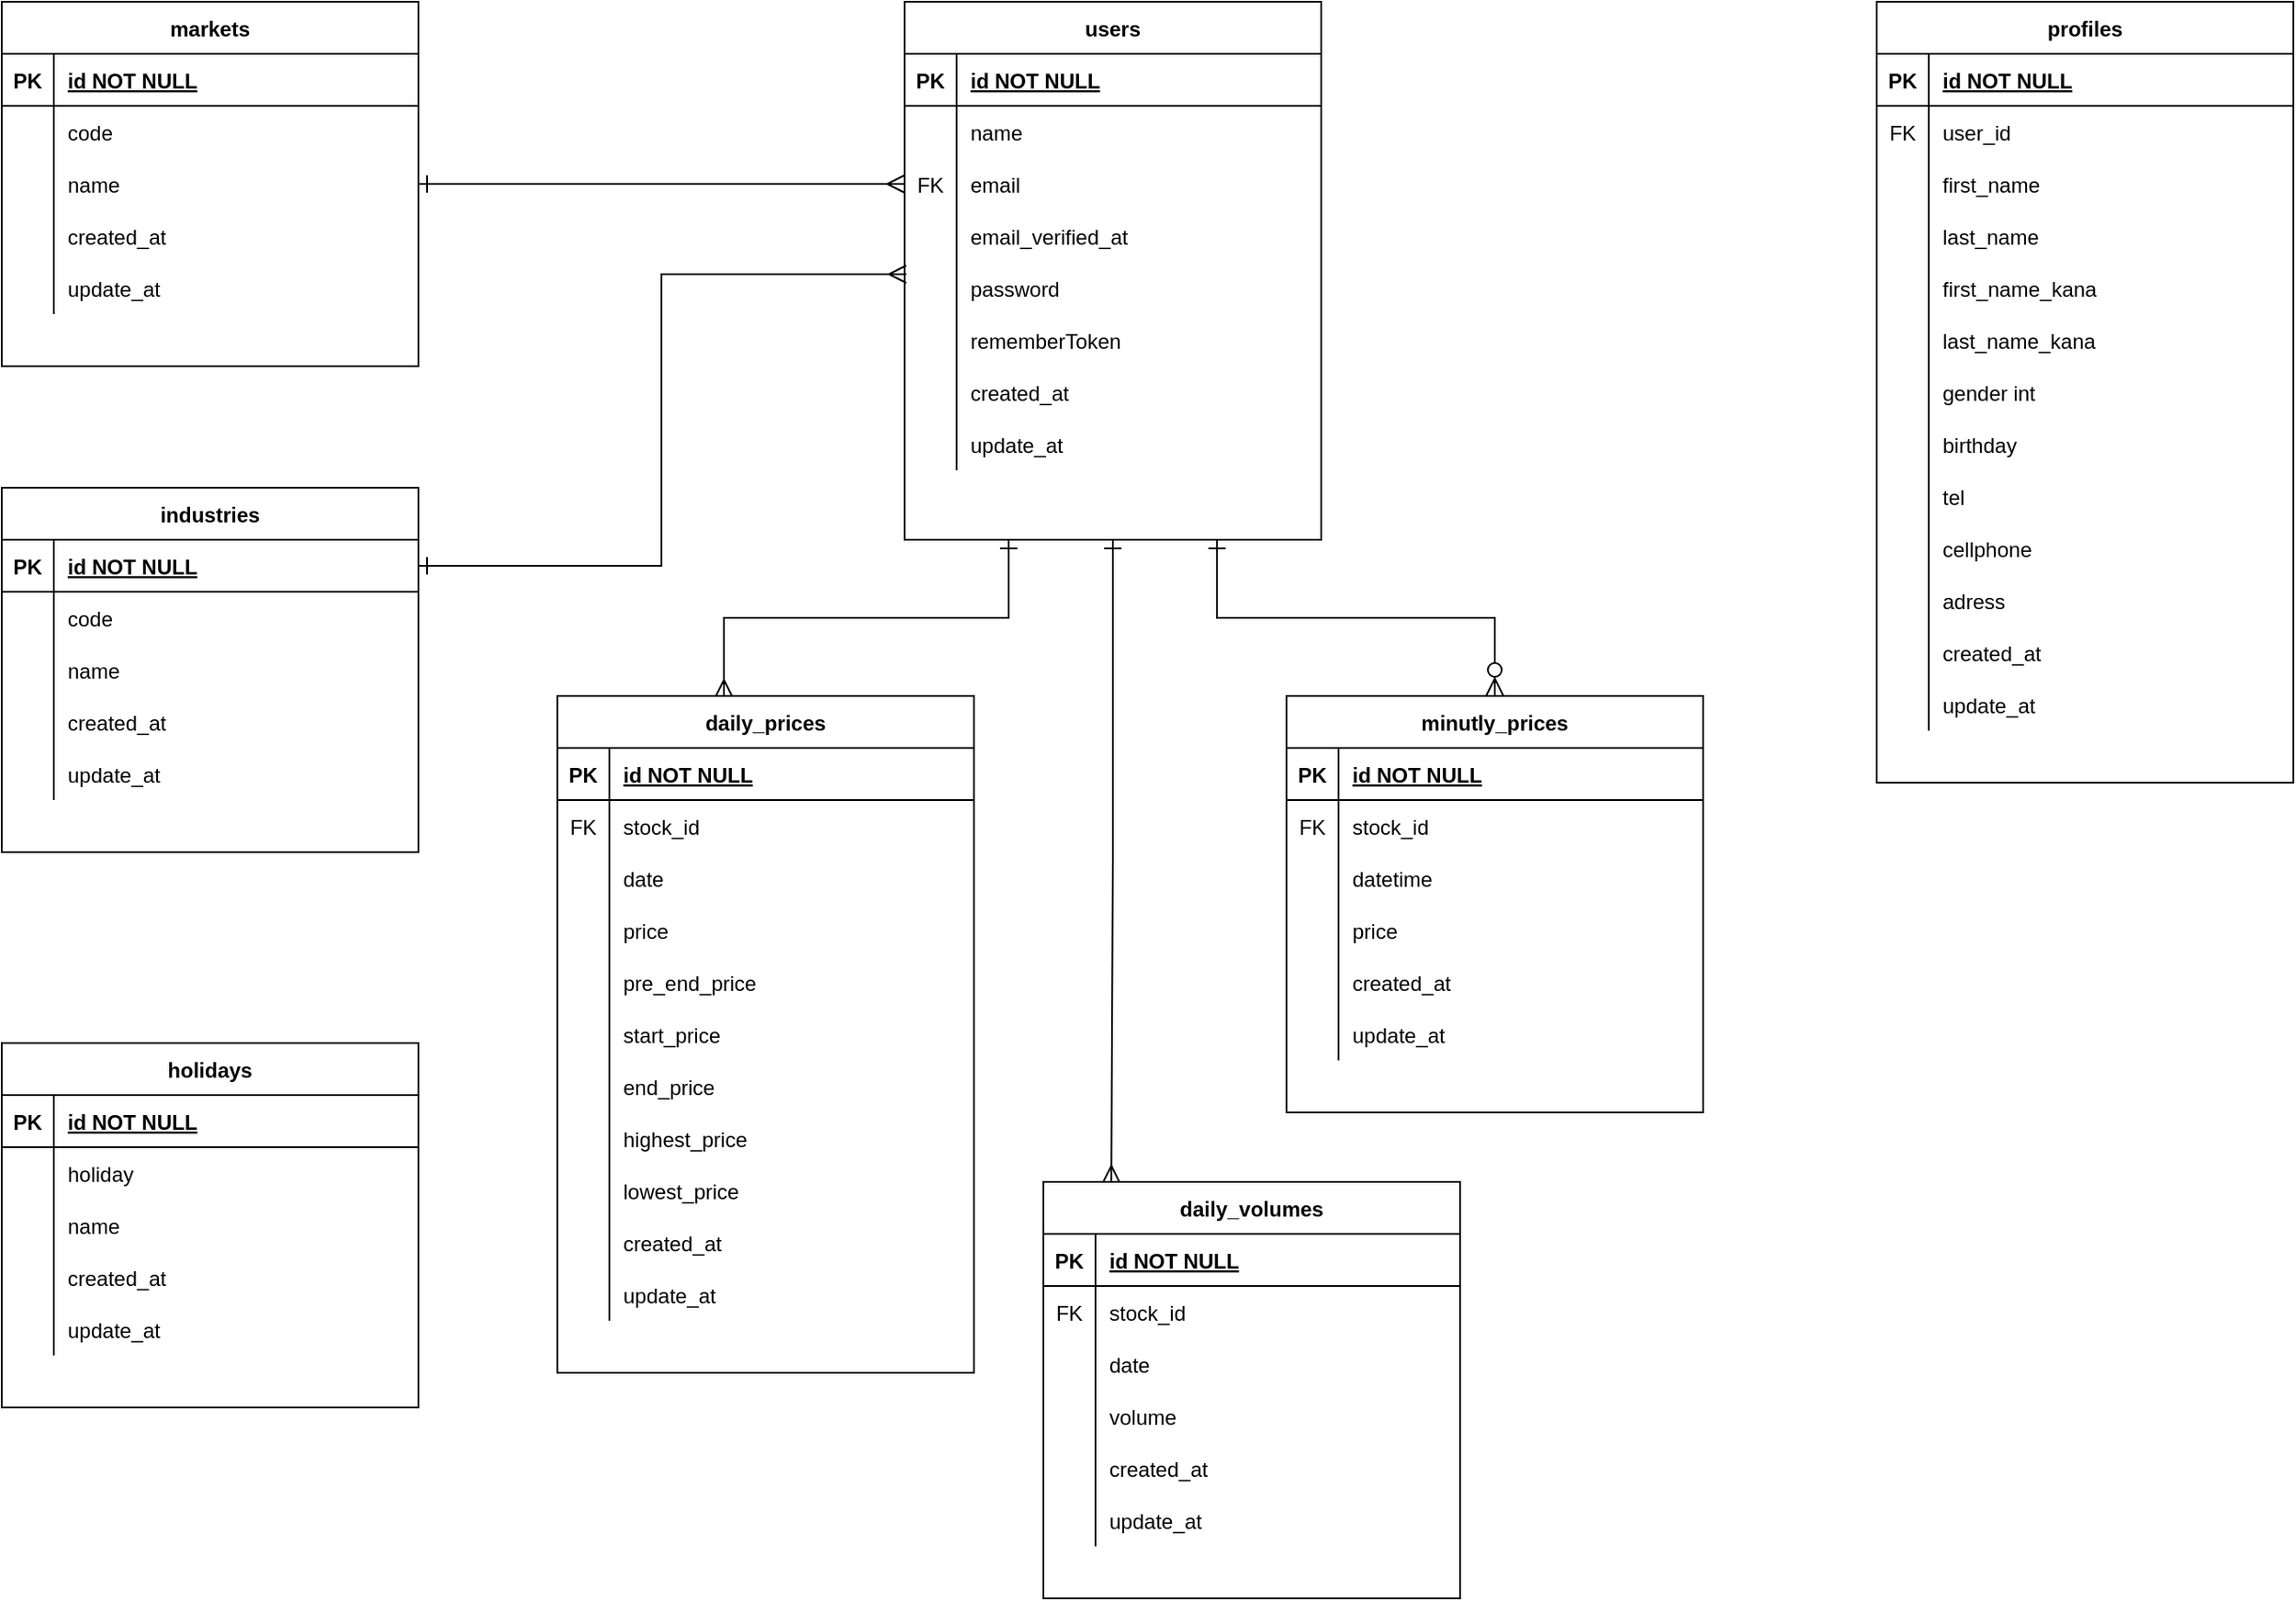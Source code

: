 <mxfile version="14.9.7" type="github">
  <diagram id="R2lEEEUBdFMjLlhIrx00" name="Page-1">
    <mxGraphModel dx="962" dy="717" grid="1" gridSize="10" guides="1" tooltips="1" connect="1" arrows="1" fold="1" page="1" pageScale="1" pageWidth="3300" pageHeight="4681" math="0" shadow="0" extFonts="Permanent Marker^https://fonts.googleapis.com/css?family=Permanent+Marker">
      <root>
        <mxCell id="0" />
        <mxCell id="1" parent="0" />
        <mxCell id="QqjxY-3kE29Jugi3b9Gs-132" style="edgeStyle=orthogonalEdgeStyle;rounded=0;orthogonalLoop=1;jettySize=auto;html=1;exitX=0.25;exitY=1;exitDx=0;exitDy=0;entryX=0.4;entryY=0.002;entryDx=0;entryDy=0;entryPerimeter=0;startArrow=ERone;startFill=0;endArrow=ERmany;endFill=0;startSize=8;endSize=8;" parent="1" source="luMNdFq9stzjh2Ka0eHw-7" target="QqjxY-3kE29Jugi3b9Gs-40" edge="1">
          <mxGeometry relative="1" as="geometry" />
        </mxCell>
        <mxCell id="QqjxY-3kE29Jugi3b9Gs-133" style="edgeStyle=orthogonalEdgeStyle;rounded=0;orthogonalLoop=1;jettySize=auto;html=1;exitX=0.5;exitY=1;exitDx=0;exitDy=0;entryX=0.163;entryY=0.003;entryDx=0;entryDy=0;entryPerimeter=0;startArrow=ERone;startFill=0;endArrow=ERmany;endFill=0;startSize=8;endSize=8;" parent="1" source="luMNdFq9stzjh2Ka0eHw-7" target="QqjxY-3kE29Jugi3b9Gs-111" edge="1">
          <mxGeometry relative="1" as="geometry" />
        </mxCell>
        <mxCell id="QqjxY-3kE29Jugi3b9Gs-134" style="edgeStyle=orthogonalEdgeStyle;rounded=0;orthogonalLoop=1;jettySize=auto;html=1;exitX=0.75;exitY=1;exitDx=0;exitDy=0;startArrow=ERone;startFill=0;endArrow=ERzeroToMany;endFill=1;startSize=8;endSize=8;" parent="1" source="luMNdFq9stzjh2Ka0eHw-7" target="QqjxY-3kE29Jugi3b9Gs-77" edge="1">
          <mxGeometry relative="1" as="geometry" />
        </mxCell>
        <mxCell id="luMNdFq9stzjh2Ka0eHw-7" value="users" style="shape=table;startSize=30;container=1;collapsible=1;childLayout=tableLayout;fixedRows=1;rowLines=0;fontStyle=1;align=center;resizeLast=1;" parent="1" vertex="1">
          <mxGeometry x="560" y="80" width="240" height="310" as="geometry" />
        </mxCell>
        <mxCell id="luMNdFq9stzjh2Ka0eHw-8" value="" style="shape=partialRectangle;collapsible=0;dropTarget=0;pointerEvents=0;fillColor=none;points=[[0,0.5],[1,0.5]];portConstraint=eastwest;top=0;left=0;right=0;bottom=1;" parent="luMNdFq9stzjh2Ka0eHw-7" vertex="1">
          <mxGeometry y="30" width="240" height="30" as="geometry" />
        </mxCell>
        <mxCell id="luMNdFq9stzjh2Ka0eHw-9" value="PK" style="shape=partialRectangle;overflow=hidden;connectable=0;fillColor=none;top=0;left=0;bottom=0;right=0;fontStyle=1;" parent="luMNdFq9stzjh2Ka0eHw-8" vertex="1">
          <mxGeometry width="30" height="30" as="geometry" />
        </mxCell>
        <mxCell id="luMNdFq9stzjh2Ka0eHw-10" value="id NOT NULL " style="shape=partialRectangle;overflow=hidden;connectable=0;fillColor=none;top=0;left=0;bottom=0;right=0;align=left;spacingLeft=6;fontStyle=5;" parent="luMNdFq9stzjh2Ka0eHw-8" vertex="1">
          <mxGeometry x="30" width="210" height="30" as="geometry" />
        </mxCell>
        <mxCell id="8IFWMhZdPjhICzUcixx3-1" value="" style="shape=partialRectangle;collapsible=0;dropTarget=0;pointerEvents=0;fillColor=none;points=[[0,0.5],[1,0.5]];portConstraint=eastwest;top=0;left=0;right=0;bottom=0;" parent="luMNdFq9stzjh2Ka0eHw-7" vertex="1">
          <mxGeometry y="60" width="240" height="30" as="geometry" />
        </mxCell>
        <mxCell id="8IFWMhZdPjhICzUcixx3-2" value="" style="shape=partialRectangle;overflow=hidden;connectable=0;fillColor=none;top=0;left=0;bottom=0;right=0;" parent="8IFWMhZdPjhICzUcixx3-1" vertex="1">
          <mxGeometry width="30" height="30" as="geometry" />
        </mxCell>
        <mxCell id="8IFWMhZdPjhICzUcixx3-3" value="name" style="shape=partialRectangle;overflow=hidden;connectable=0;fillColor=none;top=0;left=0;bottom=0;right=0;align=left;spacingLeft=6;" parent="8IFWMhZdPjhICzUcixx3-1" vertex="1">
          <mxGeometry x="30" width="210" height="30" as="geometry" />
        </mxCell>
        <mxCell id="QqjxY-3kE29Jugi3b9Gs-56" value="" style="shape=partialRectangle;collapsible=0;dropTarget=0;pointerEvents=0;fillColor=none;points=[[0,0.5],[1,0.5]];portConstraint=eastwest;top=0;left=0;right=0;bottom=0;" parent="luMNdFq9stzjh2Ka0eHw-7" vertex="1">
          <mxGeometry y="90" width="240" height="30" as="geometry" />
        </mxCell>
        <mxCell id="QqjxY-3kE29Jugi3b9Gs-57" value="FK" style="shape=partialRectangle;overflow=hidden;connectable=0;fillColor=none;top=0;left=0;bottom=0;right=0;" parent="QqjxY-3kE29Jugi3b9Gs-56" vertex="1">
          <mxGeometry width="30" height="30" as="geometry" />
        </mxCell>
        <mxCell id="QqjxY-3kE29Jugi3b9Gs-58" value="email" style="shape=partialRectangle;overflow=hidden;connectable=0;fillColor=none;top=0;left=0;bottom=0;right=0;align=left;spacingLeft=6;" parent="QqjxY-3kE29Jugi3b9Gs-56" vertex="1">
          <mxGeometry x="30" width="210" height="30" as="geometry" />
        </mxCell>
        <mxCell id="jC6s9RY2C1J-z2Q5p8fA-4" value="" style="shape=partialRectangle;collapsible=0;dropTarget=0;pointerEvents=0;fillColor=none;points=[[0,0.5],[1,0.5]];portConstraint=eastwest;top=0;left=0;right=0;bottom=0;" vertex="1" parent="luMNdFq9stzjh2Ka0eHw-7">
          <mxGeometry y="120" width="240" height="30" as="geometry" />
        </mxCell>
        <mxCell id="jC6s9RY2C1J-z2Q5p8fA-5" value="" style="shape=partialRectangle;overflow=hidden;connectable=0;fillColor=none;top=0;left=0;bottom=0;right=0;" vertex="1" parent="jC6s9RY2C1J-z2Q5p8fA-4">
          <mxGeometry width="30" height="30" as="geometry" />
        </mxCell>
        <mxCell id="jC6s9RY2C1J-z2Q5p8fA-6" value="email_verified_at" style="shape=partialRectangle;overflow=hidden;connectable=0;fillColor=none;top=0;left=0;bottom=0;right=0;align=left;spacingLeft=6;" vertex="1" parent="jC6s9RY2C1J-z2Q5p8fA-4">
          <mxGeometry x="30" width="210" height="30" as="geometry" />
        </mxCell>
        <mxCell id="jC6s9RY2C1J-z2Q5p8fA-7" value="" style="shape=partialRectangle;collapsible=0;dropTarget=0;pointerEvents=0;fillColor=none;points=[[0,0.5],[1,0.5]];portConstraint=eastwest;top=0;left=0;right=0;bottom=0;" vertex="1" parent="luMNdFq9stzjh2Ka0eHw-7">
          <mxGeometry y="150" width="240" height="30" as="geometry" />
        </mxCell>
        <mxCell id="jC6s9RY2C1J-z2Q5p8fA-8" value="" style="shape=partialRectangle;overflow=hidden;connectable=0;fillColor=none;top=0;left=0;bottom=0;right=0;" vertex="1" parent="jC6s9RY2C1J-z2Q5p8fA-7">
          <mxGeometry width="30" height="30" as="geometry" />
        </mxCell>
        <mxCell id="jC6s9RY2C1J-z2Q5p8fA-9" value="password" style="shape=partialRectangle;overflow=hidden;connectable=0;fillColor=none;top=0;left=0;bottom=0;right=0;align=left;spacingLeft=6;" vertex="1" parent="jC6s9RY2C1J-z2Q5p8fA-7">
          <mxGeometry x="30" width="210" height="30" as="geometry" />
        </mxCell>
        <mxCell id="jC6s9RY2C1J-z2Q5p8fA-10" value="" style="shape=partialRectangle;collapsible=0;dropTarget=0;pointerEvents=0;fillColor=none;points=[[0,0.5],[1,0.5]];portConstraint=eastwest;top=0;left=0;right=0;bottom=0;" vertex="1" parent="luMNdFq9stzjh2Ka0eHw-7">
          <mxGeometry y="180" width="240" height="30" as="geometry" />
        </mxCell>
        <mxCell id="jC6s9RY2C1J-z2Q5p8fA-11" value="" style="shape=partialRectangle;overflow=hidden;connectable=0;fillColor=none;top=0;left=0;bottom=0;right=0;" vertex="1" parent="jC6s9RY2C1J-z2Q5p8fA-10">
          <mxGeometry width="30" height="30" as="geometry" />
        </mxCell>
        <mxCell id="jC6s9RY2C1J-z2Q5p8fA-12" value="rememberToken" style="shape=partialRectangle;overflow=hidden;connectable=0;fillColor=none;top=0;left=0;bottom=0;right=0;align=left;spacingLeft=6;" vertex="1" parent="jC6s9RY2C1J-z2Q5p8fA-10">
          <mxGeometry x="30" width="210" height="30" as="geometry" />
        </mxCell>
        <mxCell id="QqjxY-3kE29Jugi3b9Gs-2" value="" style="shape=partialRectangle;collapsible=0;dropTarget=0;pointerEvents=0;fillColor=none;points=[[0,0.5],[1,0.5]];portConstraint=eastwest;top=0;left=0;right=0;bottom=0;" parent="luMNdFq9stzjh2Ka0eHw-7" vertex="1">
          <mxGeometry y="210" width="240" height="30" as="geometry" />
        </mxCell>
        <mxCell id="QqjxY-3kE29Jugi3b9Gs-3" value="" style="shape=partialRectangle;overflow=hidden;connectable=0;fillColor=none;top=0;left=0;bottom=0;right=0;" parent="QqjxY-3kE29Jugi3b9Gs-2" vertex="1">
          <mxGeometry width="30" height="30" as="geometry" />
        </mxCell>
        <mxCell id="QqjxY-3kE29Jugi3b9Gs-4" value="created_at" style="shape=partialRectangle;overflow=hidden;connectable=0;fillColor=none;top=0;left=0;bottom=0;right=0;align=left;spacingLeft=6;" parent="QqjxY-3kE29Jugi3b9Gs-2" vertex="1">
          <mxGeometry x="30" width="210" height="30" as="geometry" />
        </mxCell>
        <mxCell id="QqjxY-3kE29Jugi3b9Gs-5" value="" style="shape=partialRectangle;collapsible=0;dropTarget=0;pointerEvents=0;fillColor=none;points=[[0,0.5],[1,0.5]];portConstraint=eastwest;top=0;left=0;right=0;bottom=0;" parent="luMNdFq9stzjh2Ka0eHw-7" vertex="1">
          <mxGeometry y="240" width="240" height="30" as="geometry" />
        </mxCell>
        <mxCell id="QqjxY-3kE29Jugi3b9Gs-6" value="" style="shape=partialRectangle;overflow=hidden;connectable=0;fillColor=none;top=0;left=0;bottom=0;right=0;" parent="QqjxY-3kE29Jugi3b9Gs-5" vertex="1">
          <mxGeometry width="30" height="30" as="geometry" />
        </mxCell>
        <mxCell id="QqjxY-3kE29Jugi3b9Gs-7" value="update_at" style="shape=partialRectangle;overflow=hidden;connectable=0;fillColor=none;top=0;left=0;bottom=0;right=0;align=left;spacingLeft=6;" parent="QqjxY-3kE29Jugi3b9Gs-5" vertex="1">
          <mxGeometry x="30" width="210" height="30" as="geometry" />
        </mxCell>
        <mxCell id="QqjxY-3kE29Jugi3b9Gs-8" value="markets" style="shape=table;startSize=30;container=1;collapsible=1;childLayout=tableLayout;fixedRows=1;rowLines=0;fontStyle=1;align=center;resizeLast=1;" parent="1" vertex="1">
          <mxGeometry x="40" y="80" width="240" height="210" as="geometry" />
        </mxCell>
        <mxCell id="QqjxY-3kE29Jugi3b9Gs-9" value="" style="shape=partialRectangle;collapsible=0;dropTarget=0;pointerEvents=0;fillColor=none;top=0;left=0;bottom=1;right=0;points=[[0,0.5],[1,0.5]];portConstraint=eastwest;" parent="QqjxY-3kE29Jugi3b9Gs-8" vertex="1">
          <mxGeometry y="30" width="240" height="30" as="geometry" />
        </mxCell>
        <mxCell id="QqjxY-3kE29Jugi3b9Gs-10" value="PK" style="shape=partialRectangle;connectable=0;fillColor=none;top=0;left=0;bottom=0;right=0;fontStyle=1;overflow=hidden;" parent="QqjxY-3kE29Jugi3b9Gs-9" vertex="1">
          <mxGeometry width="30" height="30" as="geometry" />
        </mxCell>
        <mxCell id="QqjxY-3kE29Jugi3b9Gs-11" value="id NOT NULL" style="shape=partialRectangle;connectable=0;fillColor=none;top=0;left=0;bottom=0;right=0;align=left;spacingLeft=6;fontStyle=5;overflow=hidden;" parent="QqjxY-3kE29Jugi3b9Gs-9" vertex="1">
          <mxGeometry x="30" width="210" height="30" as="geometry" />
        </mxCell>
        <mxCell id="QqjxY-3kE29Jugi3b9Gs-12" value="" style="shape=partialRectangle;collapsible=0;dropTarget=0;pointerEvents=0;fillColor=none;top=0;left=0;bottom=0;right=0;points=[[0,0.5],[1,0.5]];portConstraint=eastwest;" parent="QqjxY-3kE29Jugi3b9Gs-8" vertex="1">
          <mxGeometry y="60" width="240" height="30" as="geometry" />
        </mxCell>
        <mxCell id="QqjxY-3kE29Jugi3b9Gs-13" value="" style="shape=partialRectangle;connectable=0;fillColor=none;top=0;left=0;bottom=0;right=0;editable=1;overflow=hidden;" parent="QqjxY-3kE29Jugi3b9Gs-12" vertex="1">
          <mxGeometry width="30" height="30" as="geometry" />
        </mxCell>
        <mxCell id="QqjxY-3kE29Jugi3b9Gs-14" value="code" style="shape=partialRectangle;connectable=0;fillColor=none;top=0;left=0;bottom=0;right=0;align=left;spacingLeft=6;overflow=hidden;" parent="QqjxY-3kE29Jugi3b9Gs-12" vertex="1">
          <mxGeometry x="30" width="210" height="30" as="geometry" />
        </mxCell>
        <mxCell id="QqjxY-3kE29Jugi3b9Gs-15" value="" style="shape=partialRectangle;collapsible=0;dropTarget=0;pointerEvents=0;fillColor=none;top=0;left=0;bottom=0;right=0;points=[[0,0.5],[1,0.5]];portConstraint=eastwest;" parent="QqjxY-3kE29Jugi3b9Gs-8" vertex="1">
          <mxGeometry y="90" width="240" height="30" as="geometry" />
        </mxCell>
        <mxCell id="QqjxY-3kE29Jugi3b9Gs-16" value="" style="shape=partialRectangle;connectable=0;fillColor=none;top=0;left=0;bottom=0;right=0;editable=1;overflow=hidden;" parent="QqjxY-3kE29Jugi3b9Gs-15" vertex="1">
          <mxGeometry width="30" height="30" as="geometry" />
        </mxCell>
        <mxCell id="QqjxY-3kE29Jugi3b9Gs-17" value="name" style="shape=partialRectangle;connectable=0;fillColor=none;top=0;left=0;bottom=0;right=0;align=left;spacingLeft=6;overflow=hidden;" parent="QqjxY-3kE29Jugi3b9Gs-15" vertex="1">
          <mxGeometry x="30" width="210" height="30" as="geometry" />
        </mxCell>
        <mxCell id="QqjxY-3kE29Jugi3b9Gs-18" value="" style="shape=partialRectangle;collapsible=0;dropTarget=0;pointerEvents=0;fillColor=none;top=0;left=0;bottom=0;right=0;points=[[0,0.5],[1,0.5]];portConstraint=eastwest;" parent="QqjxY-3kE29Jugi3b9Gs-8" vertex="1">
          <mxGeometry y="120" width="240" height="30" as="geometry" />
        </mxCell>
        <mxCell id="QqjxY-3kE29Jugi3b9Gs-19" value="" style="shape=partialRectangle;connectable=0;fillColor=none;top=0;left=0;bottom=0;right=0;editable=1;overflow=hidden;" parent="QqjxY-3kE29Jugi3b9Gs-18" vertex="1">
          <mxGeometry width="30" height="30" as="geometry" />
        </mxCell>
        <mxCell id="QqjxY-3kE29Jugi3b9Gs-20" value="created_at" style="shape=partialRectangle;connectable=0;fillColor=none;top=0;left=0;bottom=0;right=0;align=left;spacingLeft=6;overflow=hidden;" parent="QqjxY-3kE29Jugi3b9Gs-18" vertex="1">
          <mxGeometry x="30" width="210" height="30" as="geometry" />
        </mxCell>
        <mxCell id="QqjxY-3kE29Jugi3b9Gs-21" value="" style="shape=partialRectangle;collapsible=0;dropTarget=0;pointerEvents=0;fillColor=none;top=0;left=0;bottom=0;right=0;points=[[0,0.5],[1,0.5]];portConstraint=eastwest;" parent="QqjxY-3kE29Jugi3b9Gs-8" vertex="1">
          <mxGeometry y="150" width="240" height="30" as="geometry" />
        </mxCell>
        <mxCell id="QqjxY-3kE29Jugi3b9Gs-22" value="" style="shape=partialRectangle;connectable=0;fillColor=none;top=0;left=0;bottom=0;right=0;editable=1;overflow=hidden;" parent="QqjxY-3kE29Jugi3b9Gs-21" vertex="1">
          <mxGeometry width="30" height="30" as="geometry" />
        </mxCell>
        <mxCell id="QqjxY-3kE29Jugi3b9Gs-23" value="update_at" style="shape=partialRectangle;connectable=0;fillColor=none;top=0;left=0;bottom=0;right=0;align=left;spacingLeft=6;overflow=hidden;" parent="QqjxY-3kE29Jugi3b9Gs-21" vertex="1">
          <mxGeometry x="30" width="210" height="30" as="geometry" />
        </mxCell>
        <mxCell id="QqjxY-3kE29Jugi3b9Gs-24" value="industries" style="shape=table;startSize=30;container=1;collapsible=1;childLayout=tableLayout;fixedRows=1;rowLines=0;fontStyle=1;align=center;resizeLast=1;" parent="1" vertex="1">
          <mxGeometry x="40" y="360" width="240" height="210" as="geometry" />
        </mxCell>
        <mxCell id="QqjxY-3kE29Jugi3b9Gs-25" value="" style="shape=partialRectangle;collapsible=0;dropTarget=0;pointerEvents=0;fillColor=none;top=0;left=0;bottom=1;right=0;points=[[0,0.5],[1,0.5]];portConstraint=eastwest;" parent="QqjxY-3kE29Jugi3b9Gs-24" vertex="1">
          <mxGeometry y="30" width="240" height="30" as="geometry" />
        </mxCell>
        <mxCell id="QqjxY-3kE29Jugi3b9Gs-26" value="PK" style="shape=partialRectangle;connectable=0;fillColor=none;top=0;left=0;bottom=0;right=0;fontStyle=1;overflow=hidden;" parent="QqjxY-3kE29Jugi3b9Gs-25" vertex="1">
          <mxGeometry width="30" height="30" as="geometry" />
        </mxCell>
        <mxCell id="QqjxY-3kE29Jugi3b9Gs-27" value="id NOT NULL" style="shape=partialRectangle;connectable=0;fillColor=none;top=0;left=0;bottom=0;right=0;align=left;spacingLeft=6;fontStyle=5;overflow=hidden;" parent="QqjxY-3kE29Jugi3b9Gs-25" vertex="1">
          <mxGeometry x="30" width="210" height="30" as="geometry" />
        </mxCell>
        <mxCell id="QqjxY-3kE29Jugi3b9Gs-28" value="" style="shape=partialRectangle;collapsible=0;dropTarget=0;pointerEvents=0;fillColor=none;top=0;left=0;bottom=0;right=0;points=[[0,0.5],[1,0.5]];portConstraint=eastwest;" parent="QqjxY-3kE29Jugi3b9Gs-24" vertex="1">
          <mxGeometry y="60" width="240" height="30" as="geometry" />
        </mxCell>
        <mxCell id="QqjxY-3kE29Jugi3b9Gs-29" value="" style="shape=partialRectangle;connectable=0;fillColor=none;top=0;left=0;bottom=0;right=0;editable=1;overflow=hidden;" parent="QqjxY-3kE29Jugi3b9Gs-28" vertex="1">
          <mxGeometry width="30" height="30" as="geometry" />
        </mxCell>
        <mxCell id="QqjxY-3kE29Jugi3b9Gs-30" value="code" style="shape=partialRectangle;connectable=0;fillColor=none;top=0;left=0;bottom=0;right=0;align=left;spacingLeft=6;overflow=hidden;" parent="QqjxY-3kE29Jugi3b9Gs-28" vertex="1">
          <mxGeometry x="30" width="210" height="30" as="geometry" />
        </mxCell>
        <mxCell id="QqjxY-3kE29Jugi3b9Gs-31" value="" style="shape=partialRectangle;collapsible=0;dropTarget=0;pointerEvents=0;fillColor=none;top=0;left=0;bottom=0;right=0;points=[[0,0.5],[1,0.5]];portConstraint=eastwest;" parent="QqjxY-3kE29Jugi3b9Gs-24" vertex="1">
          <mxGeometry y="90" width="240" height="30" as="geometry" />
        </mxCell>
        <mxCell id="QqjxY-3kE29Jugi3b9Gs-32" value="" style="shape=partialRectangle;connectable=0;fillColor=none;top=0;left=0;bottom=0;right=0;editable=1;overflow=hidden;" parent="QqjxY-3kE29Jugi3b9Gs-31" vertex="1">
          <mxGeometry width="30" height="30" as="geometry" />
        </mxCell>
        <mxCell id="QqjxY-3kE29Jugi3b9Gs-33" value="name" style="shape=partialRectangle;connectable=0;fillColor=none;top=0;left=0;bottom=0;right=0;align=left;spacingLeft=6;overflow=hidden;" parent="QqjxY-3kE29Jugi3b9Gs-31" vertex="1">
          <mxGeometry x="30" width="210" height="30" as="geometry" />
        </mxCell>
        <mxCell id="QqjxY-3kE29Jugi3b9Gs-34" value="" style="shape=partialRectangle;collapsible=0;dropTarget=0;pointerEvents=0;fillColor=none;top=0;left=0;bottom=0;right=0;points=[[0,0.5],[1,0.5]];portConstraint=eastwest;" parent="QqjxY-3kE29Jugi3b9Gs-24" vertex="1">
          <mxGeometry y="120" width="240" height="30" as="geometry" />
        </mxCell>
        <mxCell id="QqjxY-3kE29Jugi3b9Gs-35" value="" style="shape=partialRectangle;connectable=0;fillColor=none;top=0;left=0;bottom=0;right=0;editable=1;overflow=hidden;" parent="QqjxY-3kE29Jugi3b9Gs-34" vertex="1">
          <mxGeometry width="30" height="30" as="geometry" />
        </mxCell>
        <mxCell id="QqjxY-3kE29Jugi3b9Gs-36" value="created_at" style="shape=partialRectangle;connectable=0;fillColor=none;top=0;left=0;bottom=0;right=0;align=left;spacingLeft=6;overflow=hidden;" parent="QqjxY-3kE29Jugi3b9Gs-34" vertex="1">
          <mxGeometry x="30" width="210" height="30" as="geometry" />
        </mxCell>
        <mxCell id="QqjxY-3kE29Jugi3b9Gs-37" value="" style="shape=partialRectangle;collapsible=0;dropTarget=0;pointerEvents=0;fillColor=none;top=0;left=0;bottom=0;right=0;points=[[0,0.5],[1,0.5]];portConstraint=eastwest;" parent="QqjxY-3kE29Jugi3b9Gs-24" vertex="1">
          <mxGeometry y="150" width="240" height="30" as="geometry" />
        </mxCell>
        <mxCell id="QqjxY-3kE29Jugi3b9Gs-38" value="" style="shape=partialRectangle;connectable=0;fillColor=none;top=0;left=0;bottom=0;right=0;editable=1;overflow=hidden;" parent="QqjxY-3kE29Jugi3b9Gs-37" vertex="1">
          <mxGeometry width="30" height="30" as="geometry" />
        </mxCell>
        <mxCell id="QqjxY-3kE29Jugi3b9Gs-39" value="update_at" style="shape=partialRectangle;connectable=0;fillColor=none;top=0;left=0;bottom=0;right=0;align=left;spacingLeft=6;overflow=hidden;" parent="QqjxY-3kE29Jugi3b9Gs-37" vertex="1">
          <mxGeometry x="30" width="210" height="30" as="geometry" />
        </mxCell>
        <mxCell id="QqjxY-3kE29Jugi3b9Gs-40" value="daily_prices" style="shape=table;startSize=30;container=1;collapsible=1;childLayout=tableLayout;fixedRows=1;rowLines=0;fontStyle=1;align=center;resizeLast=1;" parent="1" vertex="1">
          <mxGeometry x="360" y="480" width="240" height="390" as="geometry" />
        </mxCell>
        <mxCell id="QqjxY-3kE29Jugi3b9Gs-41" value="" style="shape=partialRectangle;collapsible=0;dropTarget=0;pointerEvents=0;fillColor=none;top=0;left=0;bottom=1;right=0;points=[[0,0.5],[1,0.5]];portConstraint=eastwest;" parent="QqjxY-3kE29Jugi3b9Gs-40" vertex="1">
          <mxGeometry y="30" width="240" height="30" as="geometry" />
        </mxCell>
        <mxCell id="QqjxY-3kE29Jugi3b9Gs-42" value="PK" style="shape=partialRectangle;connectable=0;fillColor=none;top=0;left=0;bottom=0;right=0;fontStyle=1;overflow=hidden;" parent="QqjxY-3kE29Jugi3b9Gs-41" vertex="1">
          <mxGeometry width="30" height="30" as="geometry" />
        </mxCell>
        <mxCell id="QqjxY-3kE29Jugi3b9Gs-43" value="id NOT NULL" style="shape=partialRectangle;connectable=0;fillColor=none;top=0;left=0;bottom=0;right=0;align=left;spacingLeft=6;fontStyle=5;overflow=hidden;" parent="QqjxY-3kE29Jugi3b9Gs-41" vertex="1">
          <mxGeometry x="30" width="210" height="30" as="geometry" />
        </mxCell>
        <mxCell id="QqjxY-3kE29Jugi3b9Gs-44" value="" style="shape=partialRectangle;collapsible=0;dropTarget=0;pointerEvents=0;fillColor=none;top=0;left=0;bottom=0;right=0;points=[[0,0.5],[1,0.5]];portConstraint=eastwest;" parent="QqjxY-3kE29Jugi3b9Gs-40" vertex="1">
          <mxGeometry y="60" width="240" height="30" as="geometry" />
        </mxCell>
        <mxCell id="QqjxY-3kE29Jugi3b9Gs-45" value="FK" style="shape=partialRectangle;connectable=0;fillColor=none;top=0;left=0;bottom=0;right=0;editable=1;overflow=hidden;" parent="QqjxY-3kE29Jugi3b9Gs-44" vertex="1">
          <mxGeometry width="30" height="30" as="geometry" />
        </mxCell>
        <mxCell id="QqjxY-3kE29Jugi3b9Gs-46" value="stock_id" style="shape=partialRectangle;connectable=0;fillColor=none;top=0;left=0;bottom=0;right=0;align=left;spacingLeft=6;overflow=hidden;" parent="QqjxY-3kE29Jugi3b9Gs-44" vertex="1">
          <mxGeometry x="30" width="210" height="30" as="geometry" />
        </mxCell>
        <mxCell id="QqjxY-3kE29Jugi3b9Gs-47" value="" style="shape=partialRectangle;collapsible=0;dropTarget=0;pointerEvents=0;fillColor=none;top=0;left=0;bottom=0;right=0;points=[[0,0.5],[1,0.5]];portConstraint=eastwest;" parent="QqjxY-3kE29Jugi3b9Gs-40" vertex="1">
          <mxGeometry y="90" width="240" height="30" as="geometry" />
        </mxCell>
        <mxCell id="QqjxY-3kE29Jugi3b9Gs-48" value="" style="shape=partialRectangle;connectable=0;fillColor=none;top=0;left=0;bottom=0;right=0;editable=1;overflow=hidden;" parent="QqjxY-3kE29Jugi3b9Gs-47" vertex="1">
          <mxGeometry width="30" height="30" as="geometry" />
        </mxCell>
        <mxCell id="QqjxY-3kE29Jugi3b9Gs-49" value="date" style="shape=partialRectangle;connectable=0;fillColor=none;top=0;left=0;bottom=0;right=0;align=left;spacingLeft=6;overflow=hidden;" parent="QqjxY-3kE29Jugi3b9Gs-47" vertex="1">
          <mxGeometry x="30" width="210" height="30" as="geometry" />
        </mxCell>
        <mxCell id="QqjxY-3kE29Jugi3b9Gs-59" value="" style="shape=partialRectangle;collapsible=0;dropTarget=0;pointerEvents=0;fillColor=none;top=0;left=0;bottom=0;right=0;points=[[0,0.5],[1,0.5]];portConstraint=eastwest;" parent="QqjxY-3kE29Jugi3b9Gs-40" vertex="1">
          <mxGeometry y="120" width="240" height="30" as="geometry" />
        </mxCell>
        <mxCell id="QqjxY-3kE29Jugi3b9Gs-60" value="" style="shape=partialRectangle;connectable=0;fillColor=none;top=0;left=0;bottom=0;right=0;editable=1;overflow=hidden;" parent="QqjxY-3kE29Jugi3b9Gs-59" vertex="1">
          <mxGeometry width="30" height="30" as="geometry" />
        </mxCell>
        <mxCell id="QqjxY-3kE29Jugi3b9Gs-61" value="price" style="shape=partialRectangle;connectable=0;fillColor=none;top=0;left=0;bottom=0;right=0;align=left;spacingLeft=6;overflow=hidden;" parent="QqjxY-3kE29Jugi3b9Gs-59" vertex="1">
          <mxGeometry x="30" width="210" height="30" as="geometry" />
        </mxCell>
        <mxCell id="QqjxY-3kE29Jugi3b9Gs-62" value="" style="shape=partialRectangle;collapsible=0;dropTarget=0;pointerEvents=0;fillColor=none;top=0;left=0;bottom=0;right=0;points=[[0,0.5],[1,0.5]];portConstraint=eastwest;" parent="QqjxY-3kE29Jugi3b9Gs-40" vertex="1">
          <mxGeometry y="150" width="240" height="30" as="geometry" />
        </mxCell>
        <mxCell id="QqjxY-3kE29Jugi3b9Gs-63" value="" style="shape=partialRectangle;connectable=0;fillColor=none;top=0;left=0;bottom=0;right=0;editable=1;overflow=hidden;" parent="QqjxY-3kE29Jugi3b9Gs-62" vertex="1">
          <mxGeometry width="30" height="30" as="geometry" />
        </mxCell>
        <mxCell id="QqjxY-3kE29Jugi3b9Gs-64" value="pre_end_price" style="shape=partialRectangle;connectable=0;fillColor=none;top=0;left=0;bottom=0;right=0;align=left;spacingLeft=6;overflow=hidden;" parent="QqjxY-3kE29Jugi3b9Gs-62" vertex="1">
          <mxGeometry x="30" width="210" height="30" as="geometry" />
        </mxCell>
        <mxCell id="QqjxY-3kE29Jugi3b9Gs-65" value="" style="shape=partialRectangle;collapsible=0;dropTarget=0;pointerEvents=0;fillColor=none;top=0;left=0;bottom=0;right=0;points=[[0,0.5],[1,0.5]];portConstraint=eastwest;" parent="QqjxY-3kE29Jugi3b9Gs-40" vertex="1">
          <mxGeometry y="180" width="240" height="30" as="geometry" />
        </mxCell>
        <mxCell id="QqjxY-3kE29Jugi3b9Gs-66" value="" style="shape=partialRectangle;connectable=0;fillColor=none;top=0;left=0;bottom=0;right=0;editable=1;overflow=hidden;" parent="QqjxY-3kE29Jugi3b9Gs-65" vertex="1">
          <mxGeometry width="30" height="30" as="geometry" />
        </mxCell>
        <mxCell id="QqjxY-3kE29Jugi3b9Gs-67" value="start_price" style="shape=partialRectangle;connectable=0;fillColor=none;top=0;left=0;bottom=0;right=0;align=left;spacingLeft=6;overflow=hidden;" parent="QqjxY-3kE29Jugi3b9Gs-65" vertex="1">
          <mxGeometry x="30" width="210" height="30" as="geometry" />
        </mxCell>
        <mxCell id="QqjxY-3kE29Jugi3b9Gs-68" value="" style="shape=partialRectangle;collapsible=0;dropTarget=0;pointerEvents=0;fillColor=none;top=0;left=0;bottom=0;right=0;points=[[0,0.5],[1,0.5]];portConstraint=eastwest;" parent="QqjxY-3kE29Jugi3b9Gs-40" vertex="1">
          <mxGeometry y="210" width="240" height="30" as="geometry" />
        </mxCell>
        <mxCell id="QqjxY-3kE29Jugi3b9Gs-69" value="" style="shape=partialRectangle;connectable=0;fillColor=none;top=0;left=0;bottom=0;right=0;editable=1;overflow=hidden;" parent="QqjxY-3kE29Jugi3b9Gs-68" vertex="1">
          <mxGeometry width="30" height="30" as="geometry" />
        </mxCell>
        <mxCell id="QqjxY-3kE29Jugi3b9Gs-70" value="end_price" style="shape=partialRectangle;connectable=0;fillColor=none;top=0;left=0;bottom=0;right=0;align=left;spacingLeft=6;overflow=hidden;" parent="QqjxY-3kE29Jugi3b9Gs-68" vertex="1">
          <mxGeometry x="30" width="210" height="30" as="geometry" />
        </mxCell>
        <mxCell id="QqjxY-3kE29Jugi3b9Gs-71" value="" style="shape=partialRectangle;collapsible=0;dropTarget=0;pointerEvents=0;fillColor=none;top=0;left=0;bottom=0;right=0;points=[[0,0.5],[1,0.5]];portConstraint=eastwest;" parent="QqjxY-3kE29Jugi3b9Gs-40" vertex="1">
          <mxGeometry y="240" width="240" height="30" as="geometry" />
        </mxCell>
        <mxCell id="QqjxY-3kE29Jugi3b9Gs-72" value="" style="shape=partialRectangle;connectable=0;fillColor=none;top=0;left=0;bottom=0;right=0;editable=1;overflow=hidden;" parent="QqjxY-3kE29Jugi3b9Gs-71" vertex="1">
          <mxGeometry width="30" height="30" as="geometry" />
        </mxCell>
        <mxCell id="QqjxY-3kE29Jugi3b9Gs-73" value="highest_price" style="shape=partialRectangle;connectable=0;fillColor=none;top=0;left=0;bottom=0;right=0;align=left;spacingLeft=6;overflow=hidden;" parent="QqjxY-3kE29Jugi3b9Gs-71" vertex="1">
          <mxGeometry x="30" width="210" height="30" as="geometry" />
        </mxCell>
        <mxCell id="QqjxY-3kE29Jugi3b9Gs-74" value="" style="shape=partialRectangle;collapsible=0;dropTarget=0;pointerEvents=0;fillColor=none;top=0;left=0;bottom=0;right=0;points=[[0,0.5],[1,0.5]];portConstraint=eastwest;" parent="QqjxY-3kE29Jugi3b9Gs-40" vertex="1">
          <mxGeometry y="270" width="240" height="30" as="geometry" />
        </mxCell>
        <mxCell id="QqjxY-3kE29Jugi3b9Gs-75" value="" style="shape=partialRectangle;connectable=0;fillColor=none;top=0;left=0;bottom=0;right=0;editable=1;overflow=hidden;" parent="QqjxY-3kE29Jugi3b9Gs-74" vertex="1">
          <mxGeometry width="30" height="30" as="geometry" />
        </mxCell>
        <mxCell id="QqjxY-3kE29Jugi3b9Gs-76" value="lowest_price" style="shape=partialRectangle;connectable=0;fillColor=none;top=0;left=0;bottom=0;right=0;align=left;spacingLeft=6;overflow=hidden;" parent="QqjxY-3kE29Jugi3b9Gs-74" vertex="1">
          <mxGeometry x="30" width="210" height="30" as="geometry" />
        </mxCell>
        <mxCell id="QqjxY-3kE29Jugi3b9Gs-50" value="" style="shape=partialRectangle;collapsible=0;dropTarget=0;pointerEvents=0;fillColor=none;top=0;left=0;bottom=0;right=0;points=[[0,0.5],[1,0.5]];portConstraint=eastwest;" parent="QqjxY-3kE29Jugi3b9Gs-40" vertex="1">
          <mxGeometry y="300" width="240" height="30" as="geometry" />
        </mxCell>
        <mxCell id="QqjxY-3kE29Jugi3b9Gs-51" value="" style="shape=partialRectangle;connectable=0;fillColor=none;top=0;left=0;bottom=0;right=0;editable=1;overflow=hidden;" parent="QqjxY-3kE29Jugi3b9Gs-50" vertex="1">
          <mxGeometry width="30" height="30" as="geometry" />
        </mxCell>
        <mxCell id="QqjxY-3kE29Jugi3b9Gs-52" value="created_at" style="shape=partialRectangle;connectable=0;fillColor=none;top=0;left=0;bottom=0;right=0;align=left;spacingLeft=6;overflow=hidden;" parent="QqjxY-3kE29Jugi3b9Gs-50" vertex="1">
          <mxGeometry x="30" width="210" height="30" as="geometry" />
        </mxCell>
        <mxCell id="QqjxY-3kE29Jugi3b9Gs-53" value="" style="shape=partialRectangle;collapsible=0;dropTarget=0;pointerEvents=0;fillColor=none;top=0;left=0;bottom=0;right=0;points=[[0,0.5],[1,0.5]];portConstraint=eastwest;" parent="QqjxY-3kE29Jugi3b9Gs-40" vertex="1">
          <mxGeometry y="330" width="240" height="30" as="geometry" />
        </mxCell>
        <mxCell id="QqjxY-3kE29Jugi3b9Gs-54" value="" style="shape=partialRectangle;connectable=0;fillColor=none;top=0;left=0;bottom=0;right=0;editable=1;overflow=hidden;" parent="QqjxY-3kE29Jugi3b9Gs-53" vertex="1">
          <mxGeometry width="30" height="30" as="geometry" />
        </mxCell>
        <mxCell id="QqjxY-3kE29Jugi3b9Gs-55" value="update_at" style="shape=partialRectangle;connectable=0;fillColor=none;top=0;left=0;bottom=0;right=0;align=left;spacingLeft=6;overflow=hidden;" parent="QqjxY-3kE29Jugi3b9Gs-53" vertex="1">
          <mxGeometry x="30" width="210" height="30" as="geometry" />
        </mxCell>
        <mxCell id="QqjxY-3kE29Jugi3b9Gs-77" value="minutly_prices" style="shape=table;startSize=30;container=1;collapsible=1;childLayout=tableLayout;fixedRows=1;rowLines=0;fontStyle=1;align=center;resizeLast=1;" parent="1" vertex="1">
          <mxGeometry x="780" y="480" width="240" height="240" as="geometry" />
        </mxCell>
        <mxCell id="QqjxY-3kE29Jugi3b9Gs-78" value="" style="shape=partialRectangle;collapsible=0;dropTarget=0;pointerEvents=0;fillColor=none;top=0;left=0;bottom=1;right=0;points=[[0,0.5],[1,0.5]];portConstraint=eastwest;" parent="QqjxY-3kE29Jugi3b9Gs-77" vertex="1">
          <mxGeometry y="30" width="240" height="30" as="geometry" />
        </mxCell>
        <mxCell id="QqjxY-3kE29Jugi3b9Gs-79" value="PK" style="shape=partialRectangle;connectable=0;fillColor=none;top=0;left=0;bottom=0;right=0;fontStyle=1;overflow=hidden;" parent="QqjxY-3kE29Jugi3b9Gs-78" vertex="1">
          <mxGeometry width="30" height="30" as="geometry" />
        </mxCell>
        <mxCell id="QqjxY-3kE29Jugi3b9Gs-80" value="id NOT NULL" style="shape=partialRectangle;connectable=0;fillColor=none;top=0;left=0;bottom=0;right=0;align=left;spacingLeft=6;fontStyle=5;overflow=hidden;" parent="QqjxY-3kE29Jugi3b9Gs-78" vertex="1">
          <mxGeometry x="30" width="210" height="30" as="geometry" />
        </mxCell>
        <mxCell id="QqjxY-3kE29Jugi3b9Gs-81" value="" style="shape=partialRectangle;collapsible=0;dropTarget=0;pointerEvents=0;fillColor=none;top=0;left=0;bottom=0;right=0;points=[[0,0.5],[1,0.5]];portConstraint=eastwest;" parent="QqjxY-3kE29Jugi3b9Gs-77" vertex="1">
          <mxGeometry y="60" width="240" height="30" as="geometry" />
        </mxCell>
        <mxCell id="QqjxY-3kE29Jugi3b9Gs-82" value="FK" style="shape=partialRectangle;connectable=0;fillColor=none;top=0;left=0;bottom=0;right=0;editable=1;overflow=hidden;" parent="QqjxY-3kE29Jugi3b9Gs-81" vertex="1">
          <mxGeometry width="30" height="30" as="geometry" />
        </mxCell>
        <mxCell id="QqjxY-3kE29Jugi3b9Gs-83" value="stock_id" style="shape=partialRectangle;connectable=0;fillColor=none;top=0;left=0;bottom=0;right=0;align=left;spacingLeft=6;overflow=hidden;" parent="QqjxY-3kE29Jugi3b9Gs-81" vertex="1">
          <mxGeometry x="30" width="210" height="30" as="geometry" />
        </mxCell>
        <mxCell id="QqjxY-3kE29Jugi3b9Gs-84" value="" style="shape=partialRectangle;collapsible=0;dropTarget=0;pointerEvents=0;fillColor=none;top=0;left=0;bottom=0;right=0;points=[[0,0.5],[1,0.5]];portConstraint=eastwest;" parent="QqjxY-3kE29Jugi3b9Gs-77" vertex="1">
          <mxGeometry y="90" width="240" height="30" as="geometry" />
        </mxCell>
        <mxCell id="QqjxY-3kE29Jugi3b9Gs-85" value="" style="shape=partialRectangle;connectable=0;fillColor=none;top=0;left=0;bottom=0;right=0;editable=1;overflow=hidden;" parent="QqjxY-3kE29Jugi3b9Gs-84" vertex="1">
          <mxGeometry width="30" height="30" as="geometry" />
        </mxCell>
        <mxCell id="QqjxY-3kE29Jugi3b9Gs-86" value="datetime" style="shape=partialRectangle;connectable=0;fillColor=none;top=0;left=0;bottom=0;right=0;align=left;spacingLeft=6;overflow=hidden;" parent="QqjxY-3kE29Jugi3b9Gs-84" vertex="1">
          <mxGeometry x="30" width="210" height="30" as="geometry" />
        </mxCell>
        <mxCell id="QqjxY-3kE29Jugi3b9Gs-87" value="" style="shape=partialRectangle;collapsible=0;dropTarget=0;pointerEvents=0;fillColor=none;top=0;left=0;bottom=0;right=0;points=[[0,0.5],[1,0.5]];portConstraint=eastwest;" parent="QqjxY-3kE29Jugi3b9Gs-77" vertex="1">
          <mxGeometry y="120" width="240" height="30" as="geometry" />
        </mxCell>
        <mxCell id="QqjxY-3kE29Jugi3b9Gs-88" value="" style="shape=partialRectangle;connectable=0;fillColor=none;top=0;left=0;bottom=0;right=0;editable=1;overflow=hidden;" parent="QqjxY-3kE29Jugi3b9Gs-87" vertex="1">
          <mxGeometry width="30" height="30" as="geometry" />
        </mxCell>
        <mxCell id="QqjxY-3kE29Jugi3b9Gs-89" value="price" style="shape=partialRectangle;connectable=0;fillColor=none;top=0;left=0;bottom=0;right=0;align=left;spacingLeft=6;overflow=hidden;" parent="QqjxY-3kE29Jugi3b9Gs-87" vertex="1">
          <mxGeometry x="30" width="210" height="30" as="geometry" />
        </mxCell>
        <mxCell id="QqjxY-3kE29Jugi3b9Gs-105" value="" style="shape=partialRectangle;collapsible=0;dropTarget=0;pointerEvents=0;fillColor=none;top=0;left=0;bottom=0;right=0;points=[[0,0.5],[1,0.5]];portConstraint=eastwest;" parent="QqjxY-3kE29Jugi3b9Gs-77" vertex="1">
          <mxGeometry y="150" width="240" height="30" as="geometry" />
        </mxCell>
        <mxCell id="QqjxY-3kE29Jugi3b9Gs-106" value="" style="shape=partialRectangle;connectable=0;fillColor=none;top=0;left=0;bottom=0;right=0;editable=1;overflow=hidden;" parent="QqjxY-3kE29Jugi3b9Gs-105" vertex="1">
          <mxGeometry width="30" height="30" as="geometry" />
        </mxCell>
        <mxCell id="QqjxY-3kE29Jugi3b9Gs-107" value="created_at" style="shape=partialRectangle;connectable=0;fillColor=none;top=0;left=0;bottom=0;right=0;align=left;spacingLeft=6;overflow=hidden;" parent="QqjxY-3kE29Jugi3b9Gs-105" vertex="1">
          <mxGeometry x="30" width="210" height="30" as="geometry" />
        </mxCell>
        <mxCell id="QqjxY-3kE29Jugi3b9Gs-108" value="" style="shape=partialRectangle;collapsible=0;dropTarget=0;pointerEvents=0;fillColor=none;top=0;left=0;bottom=0;right=0;points=[[0,0.5],[1,0.5]];portConstraint=eastwest;" parent="QqjxY-3kE29Jugi3b9Gs-77" vertex="1">
          <mxGeometry y="180" width="240" height="30" as="geometry" />
        </mxCell>
        <mxCell id="QqjxY-3kE29Jugi3b9Gs-109" value="" style="shape=partialRectangle;connectable=0;fillColor=none;top=0;left=0;bottom=0;right=0;editable=1;overflow=hidden;" parent="QqjxY-3kE29Jugi3b9Gs-108" vertex="1">
          <mxGeometry width="30" height="30" as="geometry" />
        </mxCell>
        <mxCell id="QqjxY-3kE29Jugi3b9Gs-110" value="update_at" style="shape=partialRectangle;connectable=0;fillColor=none;top=0;left=0;bottom=0;right=0;align=left;spacingLeft=6;overflow=hidden;" parent="QqjxY-3kE29Jugi3b9Gs-108" vertex="1">
          <mxGeometry x="30" width="210" height="30" as="geometry" />
        </mxCell>
        <mxCell id="QqjxY-3kE29Jugi3b9Gs-111" value="daily_volumes" style="shape=table;startSize=30;container=1;collapsible=1;childLayout=tableLayout;fixedRows=1;rowLines=0;fontStyle=1;align=center;resizeLast=1;" parent="1" vertex="1">
          <mxGeometry x="640" y="760" width="240" height="240" as="geometry" />
        </mxCell>
        <mxCell id="QqjxY-3kE29Jugi3b9Gs-112" value="" style="shape=partialRectangle;collapsible=0;dropTarget=0;pointerEvents=0;fillColor=none;top=0;left=0;bottom=1;right=0;points=[[0,0.5],[1,0.5]];portConstraint=eastwest;" parent="QqjxY-3kE29Jugi3b9Gs-111" vertex="1">
          <mxGeometry y="30" width="240" height="30" as="geometry" />
        </mxCell>
        <mxCell id="QqjxY-3kE29Jugi3b9Gs-113" value="PK" style="shape=partialRectangle;connectable=0;fillColor=none;top=0;left=0;bottom=0;right=0;fontStyle=1;overflow=hidden;" parent="QqjxY-3kE29Jugi3b9Gs-112" vertex="1">
          <mxGeometry width="30" height="30" as="geometry" />
        </mxCell>
        <mxCell id="QqjxY-3kE29Jugi3b9Gs-114" value="id NOT NULL" style="shape=partialRectangle;connectable=0;fillColor=none;top=0;left=0;bottom=0;right=0;align=left;spacingLeft=6;fontStyle=5;overflow=hidden;" parent="QqjxY-3kE29Jugi3b9Gs-112" vertex="1">
          <mxGeometry x="30" width="210" height="30" as="geometry" />
        </mxCell>
        <mxCell id="QqjxY-3kE29Jugi3b9Gs-115" value="" style="shape=partialRectangle;collapsible=0;dropTarget=0;pointerEvents=0;fillColor=none;top=0;left=0;bottom=0;right=0;points=[[0,0.5],[1,0.5]];portConstraint=eastwest;" parent="QqjxY-3kE29Jugi3b9Gs-111" vertex="1">
          <mxGeometry y="60" width="240" height="30" as="geometry" />
        </mxCell>
        <mxCell id="QqjxY-3kE29Jugi3b9Gs-116" value="FK" style="shape=partialRectangle;connectable=0;fillColor=none;top=0;left=0;bottom=0;right=0;editable=1;overflow=hidden;" parent="QqjxY-3kE29Jugi3b9Gs-115" vertex="1">
          <mxGeometry width="30" height="30" as="geometry" />
        </mxCell>
        <mxCell id="QqjxY-3kE29Jugi3b9Gs-117" value="stock_id" style="shape=partialRectangle;connectable=0;fillColor=none;top=0;left=0;bottom=0;right=0;align=left;spacingLeft=6;overflow=hidden;" parent="QqjxY-3kE29Jugi3b9Gs-115" vertex="1">
          <mxGeometry x="30" width="210" height="30" as="geometry" />
        </mxCell>
        <mxCell id="QqjxY-3kE29Jugi3b9Gs-118" value="" style="shape=partialRectangle;collapsible=0;dropTarget=0;pointerEvents=0;fillColor=none;top=0;left=0;bottom=0;right=0;points=[[0,0.5],[1,0.5]];portConstraint=eastwest;" parent="QqjxY-3kE29Jugi3b9Gs-111" vertex="1">
          <mxGeometry y="90" width="240" height="30" as="geometry" />
        </mxCell>
        <mxCell id="QqjxY-3kE29Jugi3b9Gs-119" value="" style="shape=partialRectangle;connectable=0;fillColor=none;top=0;left=0;bottom=0;right=0;editable=1;overflow=hidden;" parent="QqjxY-3kE29Jugi3b9Gs-118" vertex="1">
          <mxGeometry width="30" height="30" as="geometry" />
        </mxCell>
        <mxCell id="QqjxY-3kE29Jugi3b9Gs-120" value="date" style="shape=partialRectangle;connectable=0;fillColor=none;top=0;left=0;bottom=0;right=0;align=left;spacingLeft=6;overflow=hidden;" parent="QqjxY-3kE29Jugi3b9Gs-118" vertex="1">
          <mxGeometry x="30" width="210" height="30" as="geometry" />
        </mxCell>
        <mxCell id="QqjxY-3kE29Jugi3b9Gs-121" value="" style="shape=partialRectangle;collapsible=0;dropTarget=0;pointerEvents=0;fillColor=none;top=0;left=0;bottom=0;right=0;points=[[0,0.5],[1,0.5]];portConstraint=eastwest;" parent="QqjxY-3kE29Jugi3b9Gs-111" vertex="1">
          <mxGeometry y="120" width="240" height="30" as="geometry" />
        </mxCell>
        <mxCell id="QqjxY-3kE29Jugi3b9Gs-122" value="" style="shape=partialRectangle;connectable=0;fillColor=none;top=0;left=0;bottom=0;right=0;editable=1;overflow=hidden;" parent="QqjxY-3kE29Jugi3b9Gs-121" vertex="1">
          <mxGeometry width="30" height="30" as="geometry" />
        </mxCell>
        <mxCell id="QqjxY-3kE29Jugi3b9Gs-123" value="volume" style="shape=partialRectangle;connectable=0;fillColor=none;top=0;left=0;bottom=0;right=0;align=left;spacingLeft=6;overflow=hidden;" parent="QqjxY-3kE29Jugi3b9Gs-121" vertex="1">
          <mxGeometry x="30" width="210" height="30" as="geometry" />
        </mxCell>
        <mxCell id="QqjxY-3kE29Jugi3b9Gs-124" value="" style="shape=partialRectangle;collapsible=0;dropTarget=0;pointerEvents=0;fillColor=none;top=0;left=0;bottom=0;right=0;points=[[0,0.5],[1,0.5]];portConstraint=eastwest;" parent="QqjxY-3kE29Jugi3b9Gs-111" vertex="1">
          <mxGeometry y="150" width="240" height="30" as="geometry" />
        </mxCell>
        <mxCell id="QqjxY-3kE29Jugi3b9Gs-125" value="" style="shape=partialRectangle;connectable=0;fillColor=none;top=0;left=0;bottom=0;right=0;editable=1;overflow=hidden;" parent="QqjxY-3kE29Jugi3b9Gs-124" vertex="1">
          <mxGeometry width="30" height="30" as="geometry" />
        </mxCell>
        <mxCell id="QqjxY-3kE29Jugi3b9Gs-126" value="created_at" style="shape=partialRectangle;connectable=0;fillColor=none;top=0;left=0;bottom=0;right=0;align=left;spacingLeft=6;overflow=hidden;" parent="QqjxY-3kE29Jugi3b9Gs-124" vertex="1">
          <mxGeometry x="30" width="210" height="30" as="geometry" />
        </mxCell>
        <mxCell id="QqjxY-3kE29Jugi3b9Gs-127" value="" style="shape=partialRectangle;collapsible=0;dropTarget=0;pointerEvents=0;fillColor=none;top=0;left=0;bottom=0;right=0;points=[[0,0.5],[1,0.5]];portConstraint=eastwest;" parent="QqjxY-3kE29Jugi3b9Gs-111" vertex="1">
          <mxGeometry y="180" width="240" height="30" as="geometry" />
        </mxCell>
        <mxCell id="QqjxY-3kE29Jugi3b9Gs-128" value="" style="shape=partialRectangle;connectable=0;fillColor=none;top=0;left=0;bottom=0;right=0;editable=1;overflow=hidden;" parent="QqjxY-3kE29Jugi3b9Gs-127" vertex="1">
          <mxGeometry width="30" height="30" as="geometry" />
        </mxCell>
        <mxCell id="QqjxY-3kE29Jugi3b9Gs-129" value="update_at" style="shape=partialRectangle;connectable=0;fillColor=none;top=0;left=0;bottom=0;right=0;align=left;spacingLeft=6;overflow=hidden;" parent="QqjxY-3kE29Jugi3b9Gs-127" vertex="1">
          <mxGeometry x="30" width="210" height="30" as="geometry" />
        </mxCell>
        <mxCell id="QqjxY-3kE29Jugi3b9Gs-130" style="edgeStyle=orthogonalEdgeStyle;rounded=0;orthogonalLoop=1;jettySize=auto;html=1;exitX=1;exitY=0.5;exitDx=0;exitDy=0;entryX=0;entryY=0.5;entryDx=0;entryDy=0;endArrow=ERmany;endFill=0;endSize=8;startSize=8;startArrow=ERone;startFill=0;" parent="1" source="QqjxY-3kE29Jugi3b9Gs-15" edge="1">
          <mxGeometry relative="1" as="geometry">
            <mxPoint x="560" y="185" as="targetPoint" />
          </mxGeometry>
        </mxCell>
        <mxCell id="QqjxY-3kE29Jugi3b9Gs-131" style="edgeStyle=orthogonalEdgeStyle;rounded=0;orthogonalLoop=1;jettySize=auto;html=1;exitX=1;exitY=0.5;exitDx=0;exitDy=0;startArrow=ERone;startFill=0;endArrow=ERmany;endFill=0;startSize=8;endSize=8;" parent="1" source="QqjxY-3kE29Jugi3b9Gs-25" edge="1">
          <mxGeometry relative="1" as="geometry">
            <Array as="points">
              <mxPoint x="420" y="405" />
              <mxPoint x="420" y="237" />
            </Array>
            <mxPoint x="561" y="237" as="targetPoint" />
          </mxGeometry>
        </mxCell>
        <mxCell id="QqjxY-3kE29Jugi3b9Gs-135" value="holidays" style="shape=table;startSize=30;container=1;collapsible=1;childLayout=tableLayout;fixedRows=1;rowLines=0;fontStyle=1;align=center;resizeLast=1;" parent="1" vertex="1">
          <mxGeometry x="40" y="680" width="240" height="210" as="geometry" />
        </mxCell>
        <mxCell id="QqjxY-3kE29Jugi3b9Gs-136" value="" style="shape=partialRectangle;collapsible=0;dropTarget=0;pointerEvents=0;fillColor=none;top=0;left=0;bottom=1;right=0;points=[[0,0.5],[1,0.5]];portConstraint=eastwest;" parent="QqjxY-3kE29Jugi3b9Gs-135" vertex="1">
          <mxGeometry y="30" width="240" height="30" as="geometry" />
        </mxCell>
        <mxCell id="QqjxY-3kE29Jugi3b9Gs-137" value="PK" style="shape=partialRectangle;connectable=0;fillColor=none;top=0;left=0;bottom=0;right=0;fontStyle=1;overflow=hidden;" parent="QqjxY-3kE29Jugi3b9Gs-136" vertex="1">
          <mxGeometry width="30" height="30" as="geometry" />
        </mxCell>
        <mxCell id="QqjxY-3kE29Jugi3b9Gs-138" value="id NOT NULL" style="shape=partialRectangle;connectable=0;fillColor=none;top=0;left=0;bottom=0;right=0;align=left;spacingLeft=6;fontStyle=5;overflow=hidden;" parent="QqjxY-3kE29Jugi3b9Gs-136" vertex="1">
          <mxGeometry x="30" width="210" height="30" as="geometry" />
        </mxCell>
        <mxCell id="QqjxY-3kE29Jugi3b9Gs-139" value="" style="shape=partialRectangle;collapsible=0;dropTarget=0;pointerEvents=0;fillColor=none;top=0;left=0;bottom=0;right=0;points=[[0,0.5],[1,0.5]];portConstraint=eastwest;" parent="QqjxY-3kE29Jugi3b9Gs-135" vertex="1">
          <mxGeometry y="60" width="240" height="30" as="geometry" />
        </mxCell>
        <mxCell id="QqjxY-3kE29Jugi3b9Gs-140" value="" style="shape=partialRectangle;connectable=0;fillColor=none;top=0;left=0;bottom=0;right=0;editable=1;overflow=hidden;" parent="QqjxY-3kE29Jugi3b9Gs-139" vertex="1">
          <mxGeometry width="30" height="30" as="geometry" />
        </mxCell>
        <mxCell id="QqjxY-3kE29Jugi3b9Gs-141" value="holiday" style="shape=partialRectangle;connectable=0;fillColor=none;top=0;left=0;bottom=0;right=0;align=left;spacingLeft=6;overflow=hidden;" parent="QqjxY-3kE29Jugi3b9Gs-139" vertex="1">
          <mxGeometry x="30" width="210" height="30" as="geometry" />
        </mxCell>
        <mxCell id="QqjxY-3kE29Jugi3b9Gs-142" value="" style="shape=partialRectangle;collapsible=0;dropTarget=0;pointerEvents=0;fillColor=none;top=0;left=0;bottom=0;right=0;points=[[0,0.5],[1,0.5]];portConstraint=eastwest;" parent="QqjxY-3kE29Jugi3b9Gs-135" vertex="1">
          <mxGeometry y="90" width="240" height="30" as="geometry" />
        </mxCell>
        <mxCell id="QqjxY-3kE29Jugi3b9Gs-143" value="" style="shape=partialRectangle;connectable=0;fillColor=none;top=0;left=0;bottom=0;right=0;editable=1;overflow=hidden;" parent="QqjxY-3kE29Jugi3b9Gs-142" vertex="1">
          <mxGeometry width="30" height="30" as="geometry" />
        </mxCell>
        <mxCell id="QqjxY-3kE29Jugi3b9Gs-144" value="name" style="shape=partialRectangle;connectable=0;fillColor=none;top=0;left=0;bottom=0;right=0;align=left;spacingLeft=6;overflow=hidden;" parent="QqjxY-3kE29Jugi3b9Gs-142" vertex="1">
          <mxGeometry x="30" width="210" height="30" as="geometry" />
        </mxCell>
        <mxCell id="QqjxY-3kE29Jugi3b9Gs-145" value="" style="shape=partialRectangle;collapsible=0;dropTarget=0;pointerEvents=0;fillColor=none;top=0;left=0;bottom=0;right=0;points=[[0,0.5],[1,0.5]];portConstraint=eastwest;" parent="QqjxY-3kE29Jugi3b9Gs-135" vertex="1">
          <mxGeometry y="120" width="240" height="30" as="geometry" />
        </mxCell>
        <mxCell id="QqjxY-3kE29Jugi3b9Gs-146" value="" style="shape=partialRectangle;connectable=0;fillColor=none;top=0;left=0;bottom=0;right=0;editable=1;overflow=hidden;" parent="QqjxY-3kE29Jugi3b9Gs-145" vertex="1">
          <mxGeometry width="30" height="30" as="geometry" />
        </mxCell>
        <mxCell id="QqjxY-3kE29Jugi3b9Gs-147" value="created_at" style="shape=partialRectangle;connectable=0;fillColor=none;top=0;left=0;bottom=0;right=0;align=left;spacingLeft=6;overflow=hidden;" parent="QqjxY-3kE29Jugi3b9Gs-145" vertex="1">
          <mxGeometry x="30" width="210" height="30" as="geometry" />
        </mxCell>
        <mxCell id="QqjxY-3kE29Jugi3b9Gs-148" value="" style="shape=partialRectangle;collapsible=0;dropTarget=0;pointerEvents=0;fillColor=none;top=0;left=0;bottom=0;right=0;points=[[0,0.5],[1,0.5]];portConstraint=eastwest;" parent="QqjxY-3kE29Jugi3b9Gs-135" vertex="1">
          <mxGeometry y="150" width="240" height="30" as="geometry" />
        </mxCell>
        <mxCell id="QqjxY-3kE29Jugi3b9Gs-149" value="" style="shape=partialRectangle;connectable=0;fillColor=none;top=0;left=0;bottom=0;right=0;editable=1;overflow=hidden;" parent="QqjxY-3kE29Jugi3b9Gs-148" vertex="1">
          <mxGeometry width="30" height="30" as="geometry" />
        </mxCell>
        <mxCell id="QqjxY-3kE29Jugi3b9Gs-150" value="update_at" style="shape=partialRectangle;connectable=0;fillColor=none;top=0;left=0;bottom=0;right=0;align=left;spacingLeft=6;overflow=hidden;" parent="QqjxY-3kE29Jugi3b9Gs-148" vertex="1">
          <mxGeometry x="30" width="210" height="30" as="geometry" />
        </mxCell>
        <mxCell id="jC6s9RY2C1J-z2Q5p8fA-13" value="profiles" style="shape=table;startSize=30;container=1;collapsible=1;childLayout=tableLayout;fixedRows=1;rowLines=0;fontStyle=1;align=center;resizeLast=1;" vertex="1" parent="1">
          <mxGeometry x="1120" y="80" width="240" height="450" as="geometry" />
        </mxCell>
        <mxCell id="jC6s9RY2C1J-z2Q5p8fA-14" value="" style="shape=partialRectangle;collapsible=0;dropTarget=0;pointerEvents=0;fillColor=none;top=0;left=0;bottom=1;right=0;points=[[0,0.5],[1,0.5]];portConstraint=eastwest;" vertex="1" parent="jC6s9RY2C1J-z2Q5p8fA-13">
          <mxGeometry y="30" width="240" height="30" as="geometry" />
        </mxCell>
        <mxCell id="jC6s9RY2C1J-z2Q5p8fA-15" value="PK" style="shape=partialRectangle;connectable=0;fillColor=none;top=0;left=0;bottom=0;right=0;fontStyle=1;overflow=hidden;" vertex="1" parent="jC6s9RY2C1J-z2Q5p8fA-14">
          <mxGeometry width="30" height="30" as="geometry" />
        </mxCell>
        <mxCell id="jC6s9RY2C1J-z2Q5p8fA-16" value="id NOT NULL" style="shape=partialRectangle;connectable=0;fillColor=none;top=0;left=0;bottom=0;right=0;align=left;spacingLeft=6;fontStyle=5;overflow=hidden;" vertex="1" parent="jC6s9RY2C1J-z2Q5p8fA-14">
          <mxGeometry x="30" width="210" height="30" as="geometry" />
        </mxCell>
        <mxCell id="jC6s9RY2C1J-z2Q5p8fA-17" value="" style="shape=partialRectangle;collapsible=0;dropTarget=0;pointerEvents=0;fillColor=none;top=0;left=0;bottom=0;right=0;points=[[0,0.5],[1,0.5]];portConstraint=eastwest;" vertex="1" parent="jC6s9RY2C1J-z2Q5p8fA-13">
          <mxGeometry y="60" width="240" height="30" as="geometry" />
        </mxCell>
        <mxCell id="jC6s9RY2C1J-z2Q5p8fA-18" value="FK" style="shape=partialRectangle;connectable=0;fillColor=none;top=0;left=0;bottom=0;right=0;editable=1;overflow=hidden;" vertex="1" parent="jC6s9RY2C1J-z2Q5p8fA-17">
          <mxGeometry width="30" height="30" as="geometry" />
        </mxCell>
        <mxCell id="jC6s9RY2C1J-z2Q5p8fA-19" value="user_id" style="shape=partialRectangle;connectable=0;fillColor=none;top=0;left=0;bottom=0;right=0;align=left;spacingLeft=6;overflow=hidden;" vertex="1" parent="jC6s9RY2C1J-z2Q5p8fA-17">
          <mxGeometry x="30" width="210" height="30" as="geometry" />
        </mxCell>
        <mxCell id="jC6s9RY2C1J-z2Q5p8fA-47" value="" style="shape=partialRectangle;collapsible=0;dropTarget=0;pointerEvents=0;fillColor=none;top=0;left=0;bottom=0;right=0;points=[[0,0.5],[1,0.5]];portConstraint=eastwest;" vertex="1" parent="jC6s9RY2C1J-z2Q5p8fA-13">
          <mxGeometry y="90" width="240" height="30" as="geometry" />
        </mxCell>
        <mxCell id="jC6s9RY2C1J-z2Q5p8fA-48" value="" style="shape=partialRectangle;connectable=0;fillColor=none;top=0;left=0;bottom=0;right=0;editable=1;overflow=hidden;" vertex="1" parent="jC6s9RY2C1J-z2Q5p8fA-47">
          <mxGeometry width="30" height="30" as="geometry" />
        </mxCell>
        <mxCell id="jC6s9RY2C1J-z2Q5p8fA-49" value="first_name" style="shape=partialRectangle;connectable=0;fillColor=none;top=0;left=0;bottom=0;right=0;align=left;spacingLeft=6;overflow=hidden;" vertex="1" parent="jC6s9RY2C1J-z2Q5p8fA-47">
          <mxGeometry x="30" width="210" height="30" as="geometry" />
        </mxCell>
        <mxCell id="jC6s9RY2C1J-z2Q5p8fA-20" value="" style="shape=partialRectangle;collapsible=0;dropTarget=0;pointerEvents=0;fillColor=none;top=0;left=0;bottom=0;right=0;points=[[0,0.5],[1,0.5]];portConstraint=eastwest;" vertex="1" parent="jC6s9RY2C1J-z2Q5p8fA-13">
          <mxGeometry y="120" width="240" height="30" as="geometry" />
        </mxCell>
        <mxCell id="jC6s9RY2C1J-z2Q5p8fA-21" value="" style="shape=partialRectangle;connectable=0;fillColor=none;top=0;left=0;bottom=0;right=0;editable=1;overflow=hidden;" vertex="1" parent="jC6s9RY2C1J-z2Q5p8fA-20">
          <mxGeometry width="30" height="30" as="geometry" />
        </mxCell>
        <mxCell id="jC6s9RY2C1J-z2Q5p8fA-22" value="last_name" style="shape=partialRectangle;connectable=0;fillColor=none;top=0;left=0;bottom=0;right=0;align=left;spacingLeft=6;overflow=hidden;" vertex="1" parent="jC6s9RY2C1J-z2Q5p8fA-20">
          <mxGeometry x="30" width="210" height="30" as="geometry" />
        </mxCell>
        <mxCell id="jC6s9RY2C1J-z2Q5p8fA-23" value="" style="shape=partialRectangle;collapsible=0;dropTarget=0;pointerEvents=0;fillColor=none;top=0;left=0;bottom=0;right=0;points=[[0,0.5],[1,0.5]];portConstraint=eastwest;" vertex="1" parent="jC6s9RY2C1J-z2Q5p8fA-13">
          <mxGeometry y="150" width="240" height="30" as="geometry" />
        </mxCell>
        <mxCell id="jC6s9RY2C1J-z2Q5p8fA-24" value="" style="shape=partialRectangle;connectable=0;fillColor=none;top=0;left=0;bottom=0;right=0;editable=1;overflow=hidden;" vertex="1" parent="jC6s9RY2C1J-z2Q5p8fA-23">
          <mxGeometry width="30" height="30" as="geometry" />
        </mxCell>
        <mxCell id="jC6s9RY2C1J-z2Q5p8fA-25" value="first_name_kana" style="shape=partialRectangle;connectable=0;fillColor=none;top=0;left=0;bottom=0;right=0;align=left;spacingLeft=6;overflow=hidden;" vertex="1" parent="jC6s9RY2C1J-z2Q5p8fA-23">
          <mxGeometry x="30" width="210" height="30" as="geometry" />
        </mxCell>
        <mxCell id="jC6s9RY2C1J-z2Q5p8fA-26" value="" style="shape=partialRectangle;collapsible=0;dropTarget=0;pointerEvents=0;fillColor=none;top=0;left=0;bottom=0;right=0;points=[[0,0.5],[1,0.5]];portConstraint=eastwest;" vertex="1" parent="jC6s9RY2C1J-z2Q5p8fA-13">
          <mxGeometry y="180" width="240" height="30" as="geometry" />
        </mxCell>
        <mxCell id="jC6s9RY2C1J-z2Q5p8fA-27" value="" style="shape=partialRectangle;connectable=0;fillColor=none;top=0;left=0;bottom=0;right=0;editable=1;overflow=hidden;" vertex="1" parent="jC6s9RY2C1J-z2Q5p8fA-26">
          <mxGeometry width="30" height="30" as="geometry" />
        </mxCell>
        <mxCell id="jC6s9RY2C1J-z2Q5p8fA-28" value="last_name_kana" style="shape=partialRectangle;connectable=0;fillColor=none;top=0;left=0;bottom=0;right=0;align=left;spacingLeft=6;overflow=hidden;" vertex="1" parent="jC6s9RY2C1J-z2Q5p8fA-26">
          <mxGeometry x="30" width="210" height="30" as="geometry" />
        </mxCell>
        <mxCell id="jC6s9RY2C1J-z2Q5p8fA-29" value="" style="shape=partialRectangle;collapsible=0;dropTarget=0;pointerEvents=0;fillColor=none;top=0;left=0;bottom=0;right=0;points=[[0,0.5],[1,0.5]];portConstraint=eastwest;" vertex="1" parent="jC6s9RY2C1J-z2Q5p8fA-13">
          <mxGeometry y="210" width="240" height="30" as="geometry" />
        </mxCell>
        <mxCell id="jC6s9RY2C1J-z2Q5p8fA-30" value="" style="shape=partialRectangle;connectable=0;fillColor=none;top=0;left=0;bottom=0;right=0;editable=1;overflow=hidden;" vertex="1" parent="jC6s9RY2C1J-z2Q5p8fA-29">
          <mxGeometry width="30" height="30" as="geometry" />
        </mxCell>
        <mxCell id="jC6s9RY2C1J-z2Q5p8fA-31" value="gender int" style="shape=partialRectangle;connectable=0;fillColor=none;top=0;left=0;bottom=0;right=0;align=left;spacingLeft=6;overflow=hidden;" vertex="1" parent="jC6s9RY2C1J-z2Q5p8fA-29">
          <mxGeometry x="30" width="210" height="30" as="geometry" />
        </mxCell>
        <mxCell id="jC6s9RY2C1J-z2Q5p8fA-32" value="" style="shape=partialRectangle;collapsible=0;dropTarget=0;pointerEvents=0;fillColor=none;top=0;left=0;bottom=0;right=0;points=[[0,0.5],[1,0.5]];portConstraint=eastwest;" vertex="1" parent="jC6s9RY2C1J-z2Q5p8fA-13">
          <mxGeometry y="240" width="240" height="30" as="geometry" />
        </mxCell>
        <mxCell id="jC6s9RY2C1J-z2Q5p8fA-33" value="" style="shape=partialRectangle;connectable=0;fillColor=none;top=0;left=0;bottom=0;right=0;editable=1;overflow=hidden;" vertex="1" parent="jC6s9RY2C1J-z2Q5p8fA-32">
          <mxGeometry width="30" height="30" as="geometry" />
        </mxCell>
        <mxCell id="jC6s9RY2C1J-z2Q5p8fA-34" value="birthday" style="shape=partialRectangle;connectable=0;fillColor=none;top=0;left=0;bottom=0;right=0;align=left;spacingLeft=6;overflow=hidden;" vertex="1" parent="jC6s9RY2C1J-z2Q5p8fA-32">
          <mxGeometry x="30" width="210" height="30" as="geometry" />
        </mxCell>
        <mxCell id="jC6s9RY2C1J-z2Q5p8fA-35" value="" style="shape=partialRectangle;collapsible=0;dropTarget=0;pointerEvents=0;fillColor=none;top=0;left=0;bottom=0;right=0;points=[[0,0.5],[1,0.5]];portConstraint=eastwest;" vertex="1" parent="jC6s9RY2C1J-z2Q5p8fA-13">
          <mxGeometry y="270" width="240" height="30" as="geometry" />
        </mxCell>
        <mxCell id="jC6s9RY2C1J-z2Q5p8fA-36" value="" style="shape=partialRectangle;connectable=0;fillColor=none;top=0;left=0;bottom=0;right=0;editable=1;overflow=hidden;" vertex="1" parent="jC6s9RY2C1J-z2Q5p8fA-35">
          <mxGeometry width="30" height="30" as="geometry" />
        </mxCell>
        <mxCell id="jC6s9RY2C1J-z2Q5p8fA-37" value="tel" style="shape=partialRectangle;connectable=0;fillColor=none;top=0;left=0;bottom=0;right=0;align=left;spacingLeft=6;overflow=hidden;" vertex="1" parent="jC6s9RY2C1J-z2Q5p8fA-35">
          <mxGeometry x="30" width="210" height="30" as="geometry" />
        </mxCell>
        <mxCell id="jC6s9RY2C1J-z2Q5p8fA-38" value="" style="shape=partialRectangle;collapsible=0;dropTarget=0;pointerEvents=0;fillColor=none;top=0;left=0;bottom=0;right=0;points=[[0,0.5],[1,0.5]];portConstraint=eastwest;" vertex="1" parent="jC6s9RY2C1J-z2Q5p8fA-13">
          <mxGeometry y="300" width="240" height="30" as="geometry" />
        </mxCell>
        <mxCell id="jC6s9RY2C1J-z2Q5p8fA-39" value="" style="shape=partialRectangle;connectable=0;fillColor=none;top=0;left=0;bottom=0;right=0;editable=1;overflow=hidden;" vertex="1" parent="jC6s9RY2C1J-z2Q5p8fA-38">
          <mxGeometry width="30" height="30" as="geometry" />
        </mxCell>
        <mxCell id="jC6s9RY2C1J-z2Q5p8fA-40" value="cellphone" style="shape=partialRectangle;connectable=0;fillColor=none;top=0;left=0;bottom=0;right=0;align=left;spacingLeft=6;overflow=hidden;" vertex="1" parent="jC6s9RY2C1J-z2Q5p8fA-38">
          <mxGeometry x="30" width="210" height="30" as="geometry" />
        </mxCell>
        <mxCell id="jC6s9RY2C1J-z2Q5p8fA-50" value="" style="shape=partialRectangle;collapsible=0;dropTarget=0;pointerEvents=0;fillColor=none;top=0;left=0;bottom=0;right=0;points=[[0,0.5],[1,0.5]];portConstraint=eastwest;" vertex="1" parent="jC6s9RY2C1J-z2Q5p8fA-13">
          <mxGeometry y="330" width="240" height="30" as="geometry" />
        </mxCell>
        <mxCell id="jC6s9RY2C1J-z2Q5p8fA-51" value="" style="shape=partialRectangle;connectable=0;fillColor=none;top=0;left=0;bottom=0;right=0;editable=1;overflow=hidden;" vertex="1" parent="jC6s9RY2C1J-z2Q5p8fA-50">
          <mxGeometry width="30" height="30" as="geometry" />
        </mxCell>
        <mxCell id="jC6s9RY2C1J-z2Q5p8fA-52" value="adress" style="shape=partialRectangle;connectable=0;fillColor=none;top=0;left=0;bottom=0;right=0;align=left;spacingLeft=6;overflow=hidden;" vertex="1" parent="jC6s9RY2C1J-z2Q5p8fA-50">
          <mxGeometry x="30" width="210" height="30" as="geometry" />
        </mxCell>
        <mxCell id="jC6s9RY2C1J-z2Q5p8fA-41" value="" style="shape=partialRectangle;collapsible=0;dropTarget=0;pointerEvents=0;fillColor=none;top=0;left=0;bottom=0;right=0;points=[[0,0.5],[1,0.5]];portConstraint=eastwest;" vertex="1" parent="jC6s9RY2C1J-z2Q5p8fA-13">
          <mxGeometry y="360" width="240" height="30" as="geometry" />
        </mxCell>
        <mxCell id="jC6s9RY2C1J-z2Q5p8fA-42" value="" style="shape=partialRectangle;connectable=0;fillColor=none;top=0;left=0;bottom=0;right=0;editable=1;overflow=hidden;" vertex="1" parent="jC6s9RY2C1J-z2Q5p8fA-41">
          <mxGeometry width="30" height="30" as="geometry" />
        </mxCell>
        <mxCell id="jC6s9RY2C1J-z2Q5p8fA-43" value="created_at" style="shape=partialRectangle;connectable=0;fillColor=none;top=0;left=0;bottom=0;right=0;align=left;spacingLeft=6;overflow=hidden;" vertex="1" parent="jC6s9RY2C1J-z2Q5p8fA-41">
          <mxGeometry x="30" width="210" height="30" as="geometry" />
        </mxCell>
        <mxCell id="jC6s9RY2C1J-z2Q5p8fA-44" value="" style="shape=partialRectangle;collapsible=0;dropTarget=0;pointerEvents=0;fillColor=none;top=0;left=0;bottom=0;right=0;points=[[0,0.5],[1,0.5]];portConstraint=eastwest;" vertex="1" parent="jC6s9RY2C1J-z2Q5p8fA-13">
          <mxGeometry y="390" width="240" height="30" as="geometry" />
        </mxCell>
        <mxCell id="jC6s9RY2C1J-z2Q5p8fA-45" value="" style="shape=partialRectangle;connectable=0;fillColor=none;top=0;left=0;bottom=0;right=0;editable=1;overflow=hidden;" vertex="1" parent="jC6s9RY2C1J-z2Q5p8fA-44">
          <mxGeometry width="30" height="30" as="geometry" />
        </mxCell>
        <mxCell id="jC6s9RY2C1J-z2Q5p8fA-46" value="update_at" style="shape=partialRectangle;connectable=0;fillColor=none;top=0;left=0;bottom=0;right=0;align=left;spacingLeft=6;overflow=hidden;" vertex="1" parent="jC6s9RY2C1J-z2Q5p8fA-44">
          <mxGeometry x="30" width="210" height="30" as="geometry" />
        </mxCell>
      </root>
    </mxGraphModel>
  </diagram>
</mxfile>
